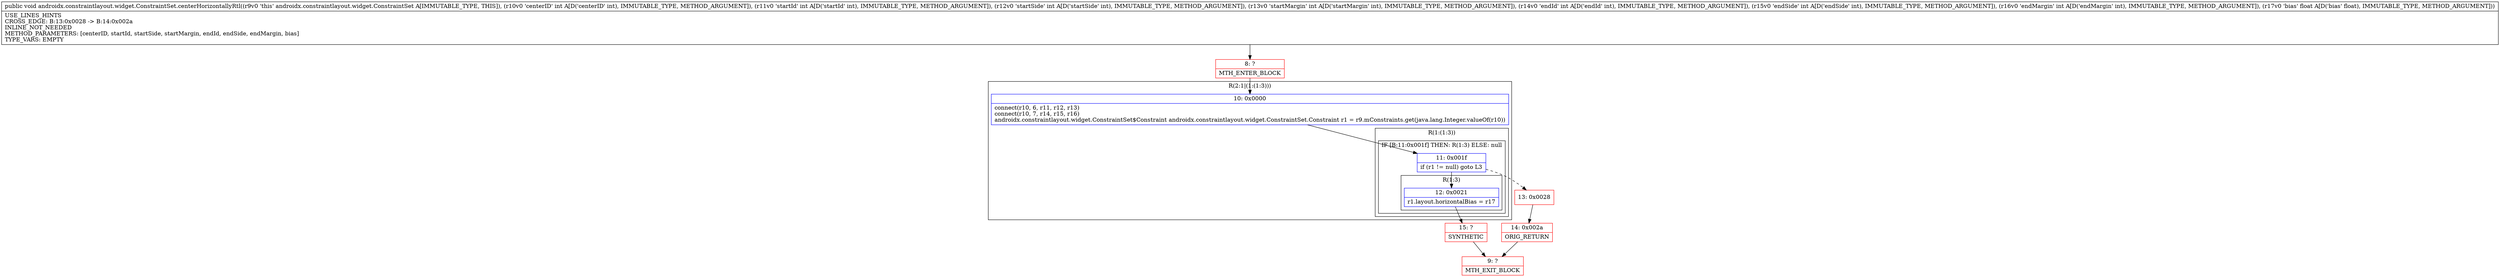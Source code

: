 digraph "CFG forandroidx.constraintlayout.widget.ConstraintSet.centerHorizontallyRtl(IIIIIIIF)V" {
subgraph cluster_Region_756207776 {
label = "R(2:1|(1:(1:3)))";
node [shape=record,color=blue];
Node_10 [shape=record,label="{10\:\ 0x0000|connect(r10, 6, r11, r12, r13)\lconnect(r10, 7, r14, r15, r16)\landroidx.constraintlayout.widget.ConstraintSet$Constraint androidx.constraintlayout.widget.ConstraintSet.Constraint r1 = r9.mConstraints.get(java.lang.Integer.valueOf(r10))\l}"];
subgraph cluster_Region_50927354 {
label = "R(1:(1:3))";
node [shape=record,color=blue];
subgraph cluster_IfRegion_921415373 {
label = "IF [B:11:0x001f] THEN: R(1:3) ELSE: null";
node [shape=record,color=blue];
Node_11 [shape=record,label="{11\:\ 0x001f|if (r1 != null) goto L3\l}"];
subgraph cluster_Region_260925517 {
label = "R(1:3)";
node [shape=record,color=blue];
Node_12 [shape=record,label="{12\:\ 0x0021|r1.layout.horizontalBias = r17\l}"];
}
}
}
}
Node_8 [shape=record,color=red,label="{8\:\ ?|MTH_ENTER_BLOCK\l}"];
Node_15 [shape=record,color=red,label="{15\:\ ?|SYNTHETIC\l}"];
Node_9 [shape=record,color=red,label="{9\:\ ?|MTH_EXIT_BLOCK\l}"];
Node_13 [shape=record,color=red,label="{13\:\ 0x0028}"];
Node_14 [shape=record,color=red,label="{14\:\ 0x002a|ORIG_RETURN\l}"];
MethodNode[shape=record,label="{public void androidx.constraintlayout.widget.ConstraintSet.centerHorizontallyRtl((r9v0 'this' androidx.constraintlayout.widget.ConstraintSet A[IMMUTABLE_TYPE, THIS]), (r10v0 'centerID' int A[D('centerID' int), IMMUTABLE_TYPE, METHOD_ARGUMENT]), (r11v0 'startId' int A[D('startId' int), IMMUTABLE_TYPE, METHOD_ARGUMENT]), (r12v0 'startSide' int A[D('startSide' int), IMMUTABLE_TYPE, METHOD_ARGUMENT]), (r13v0 'startMargin' int A[D('startMargin' int), IMMUTABLE_TYPE, METHOD_ARGUMENT]), (r14v0 'endId' int A[D('endId' int), IMMUTABLE_TYPE, METHOD_ARGUMENT]), (r15v0 'endSide' int A[D('endSide' int), IMMUTABLE_TYPE, METHOD_ARGUMENT]), (r16v0 'endMargin' int A[D('endMargin' int), IMMUTABLE_TYPE, METHOD_ARGUMENT]), (r17v0 'bias' float A[D('bias' float), IMMUTABLE_TYPE, METHOD_ARGUMENT]))  | USE_LINES_HINTS\lCROSS_EDGE: B:13:0x0028 \-\> B:14:0x002a\lINLINE_NOT_NEEDED\lMETHOD_PARAMETERS: [centerID, startId, startSide, startMargin, endId, endSide, endMargin, bias]\lTYPE_VARS: EMPTY\l}"];
MethodNode -> Node_8;Node_10 -> Node_11;
Node_11 -> Node_12;
Node_11 -> Node_13[style=dashed];
Node_12 -> Node_15;
Node_8 -> Node_10;
Node_15 -> Node_9;
Node_13 -> Node_14;
Node_14 -> Node_9;
}

